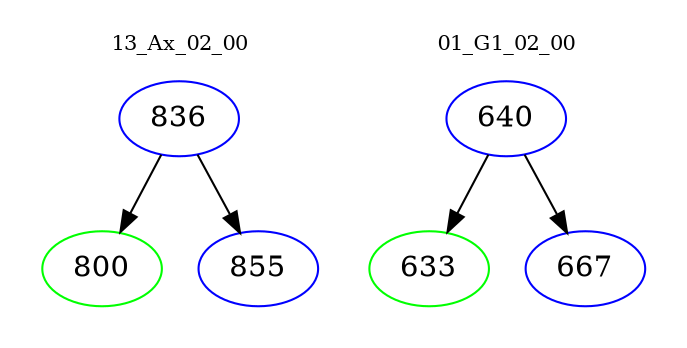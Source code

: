 digraph{
subgraph cluster_0 {
color = white
label = "13_Ax_02_00";
fontsize=10;
T0_836 [label="836", color="blue"]
T0_836 -> T0_800 [color="black"]
T0_800 [label="800", color="green"]
T0_836 -> T0_855 [color="black"]
T0_855 [label="855", color="blue"]
}
subgraph cluster_1 {
color = white
label = "01_G1_02_00";
fontsize=10;
T1_640 [label="640", color="blue"]
T1_640 -> T1_633 [color="black"]
T1_633 [label="633", color="green"]
T1_640 -> T1_667 [color="black"]
T1_667 [label="667", color="blue"]
}
}
